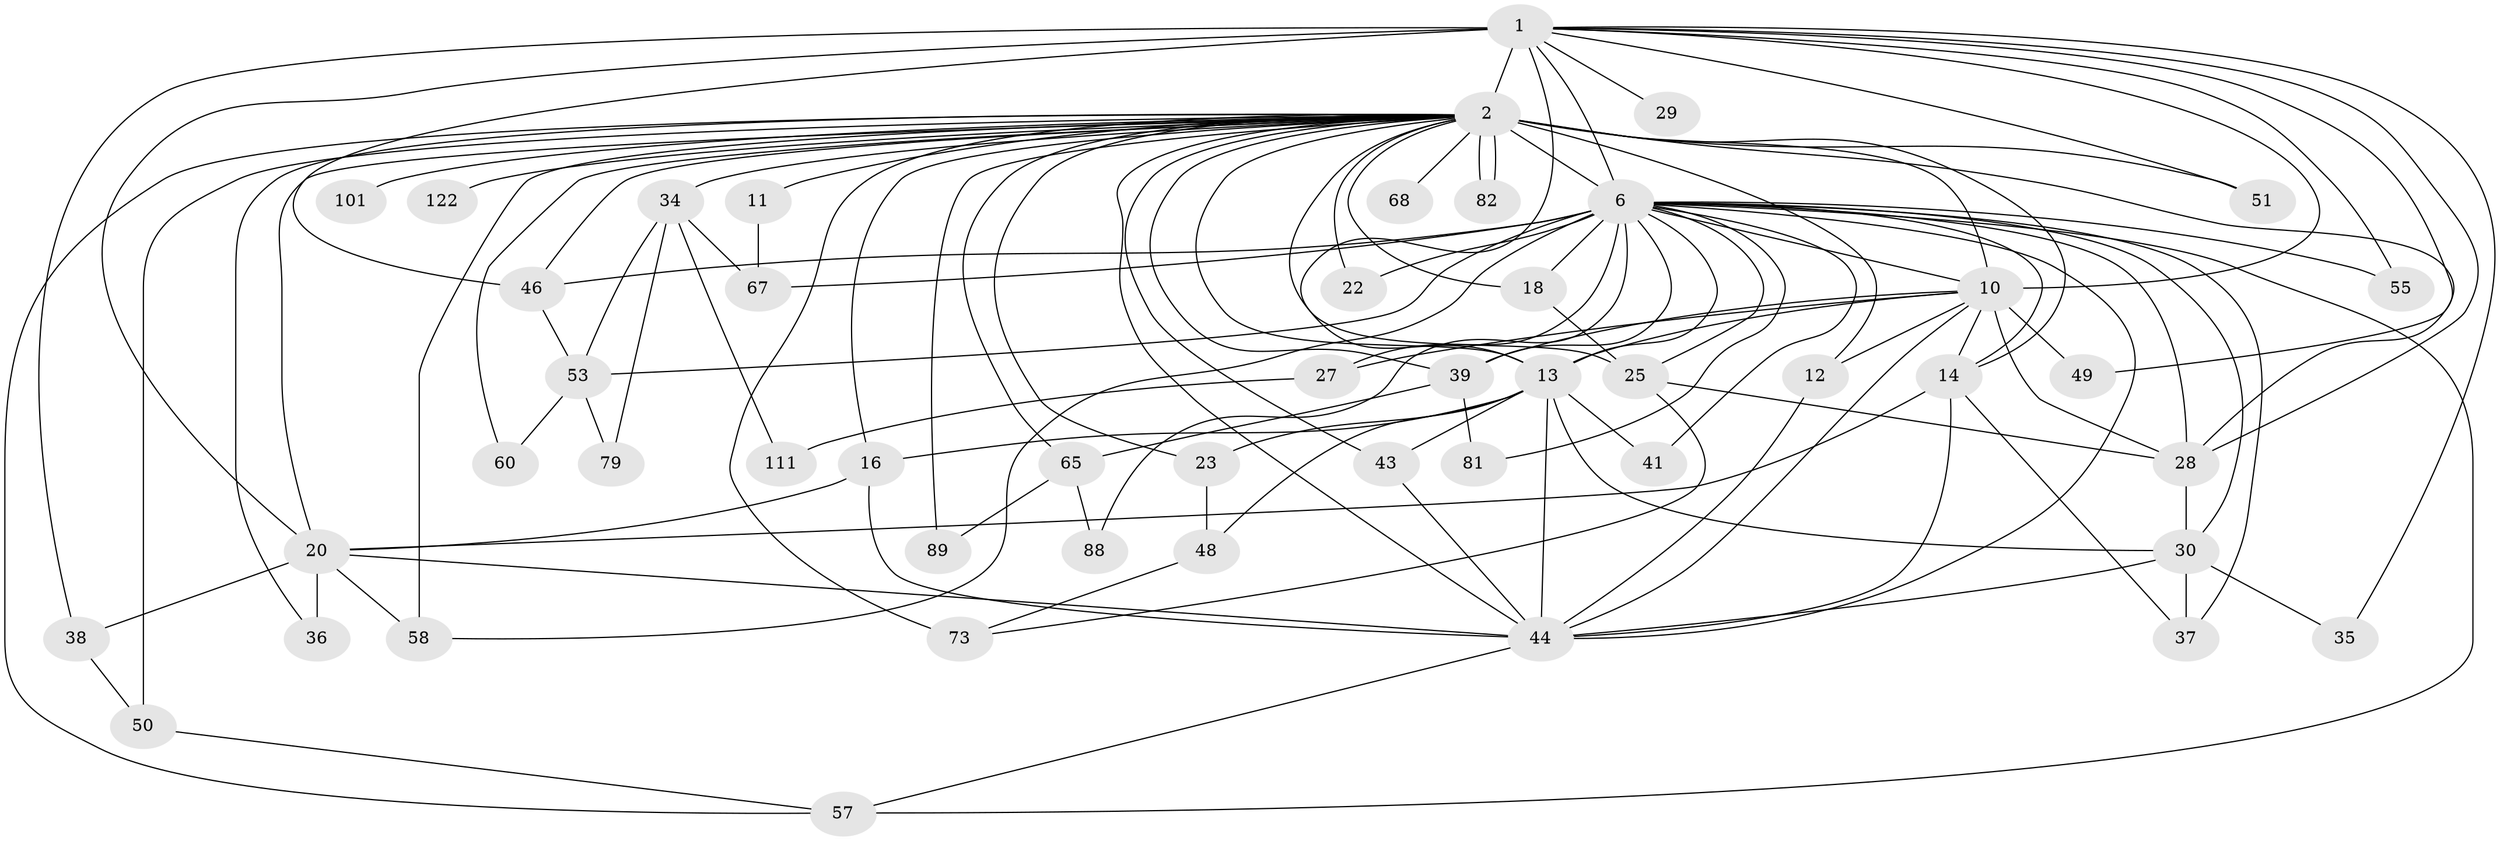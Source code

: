 // original degree distribution, {15: 0.008130081300813009, 26: 0.008130081300813009, 19: 0.008130081300813009, 20: 0.016260162601626018, 17: 0.016260162601626018, 29: 0.008130081300813009, 24: 0.008130081300813009, 18: 0.008130081300813009, 3: 0.23577235772357724, 7: 0.016260162601626018, 9: 0.016260162601626018, 6: 0.024390243902439025, 8: 0.008130081300813009, 2: 0.4796747967479675, 4: 0.08943089430894309, 5: 0.04878048780487805}
// Generated by graph-tools (version 1.1) at 2025/17/03/04/25 18:17:25]
// undirected, 49 vertices, 117 edges
graph export_dot {
graph [start="1"]
  node [color=gray90,style=filled];
  1 [super="+3"];
  2 [super="+59+4+90+40+24+45+8+26"];
  6 [super="+9+56+32+52+98+19+83+115+84+17+33"];
  10;
  11;
  12;
  13 [super="+21+31"];
  14 [super="+69+42+15"];
  16 [super="+54"];
  18;
  20 [super="+75+64+121"];
  22;
  23;
  25 [super="+103"];
  27;
  28 [super="+61"];
  29;
  30;
  34;
  35;
  36;
  37 [super="+85"];
  38;
  39 [super="+62+72"];
  41;
  43;
  44 [super="+76+96+91+66"];
  46;
  48 [super="+74"];
  49;
  50;
  51;
  53;
  55;
  57 [super="+106"];
  58;
  60;
  65 [super="+80+92+86"];
  67 [super="+87"];
  68;
  73;
  79;
  81;
  82;
  88;
  89;
  101;
  111;
  122;
  1 -- 2 [weight=13];
  1 -- 6 [weight=6];
  1 -- 10 [weight=2];
  1 -- 29 [weight=2];
  1 -- 35;
  1 -- 38;
  1 -- 51;
  1 -- 13;
  1 -- 46;
  1 -- 49;
  1 -- 20;
  1 -- 55;
  1 -- 28;
  2 -- 6 [weight=14];
  2 -- 10 [weight=5];
  2 -- 14 [weight=5];
  2 -- 23;
  2 -- 34 [weight=3];
  2 -- 46 [weight=2];
  2 -- 68 [weight=2];
  2 -- 73 [weight=2];
  2 -- 82;
  2 -- 82;
  2 -- 65 [weight=4];
  2 -- 11 [weight=2];
  2 -- 12;
  2 -- 13 [weight=2];
  2 -- 16 [weight=3];
  2 -- 25;
  2 -- 89 [weight=2];
  2 -- 28;
  2 -- 36;
  2 -- 101 [weight=2];
  2 -- 122;
  2 -- 43;
  2 -- 44;
  2 -- 51;
  2 -- 57;
  2 -- 58 [weight=2];
  2 -- 60;
  2 -- 50 [weight=2];
  2 -- 39 [weight=2];
  2 -- 18;
  2 -- 20;
  2 -- 22;
  6 -- 10 [weight=3];
  6 -- 13 [weight=4];
  6 -- 18;
  6 -- 22;
  6 -- 41;
  6 -- 57;
  6 -- 88;
  6 -- 39;
  6 -- 55;
  6 -- 27 [weight=2];
  6 -- 30;
  6 -- 53;
  6 -- 81;
  6 -- 46;
  6 -- 58;
  6 -- 44;
  6 -- 28 [weight=2];
  6 -- 67 [weight=2];
  6 -- 37;
  6 -- 25;
  6 -- 14 [weight=2];
  10 -- 12;
  10 -- 27;
  10 -- 28;
  10 -- 44;
  10 -- 49;
  10 -- 13;
  10 -- 14;
  10 -- 39;
  11 -- 67;
  12 -- 44;
  13 -- 23;
  13 -- 48;
  13 -- 41;
  13 -- 16;
  13 -- 30;
  13 -- 44;
  13 -- 43;
  14 -- 20;
  14 -- 37;
  14 -- 44;
  16 -- 20;
  16 -- 44;
  18 -- 25;
  20 -- 36 [weight=2];
  20 -- 38;
  20 -- 44;
  20 -- 58;
  23 -- 48;
  25 -- 73;
  25 -- 28;
  27 -- 111;
  28 -- 30;
  30 -- 35;
  30 -- 37;
  30 -- 44;
  34 -- 53;
  34 -- 67;
  34 -- 79;
  34 -- 111;
  38 -- 50;
  39 -- 65;
  39 -- 81;
  43 -- 44;
  44 -- 57;
  46 -- 53;
  48 -- 73;
  50 -- 57;
  53 -- 60;
  53 -- 79;
  65 -- 88;
  65 -- 89;
}
